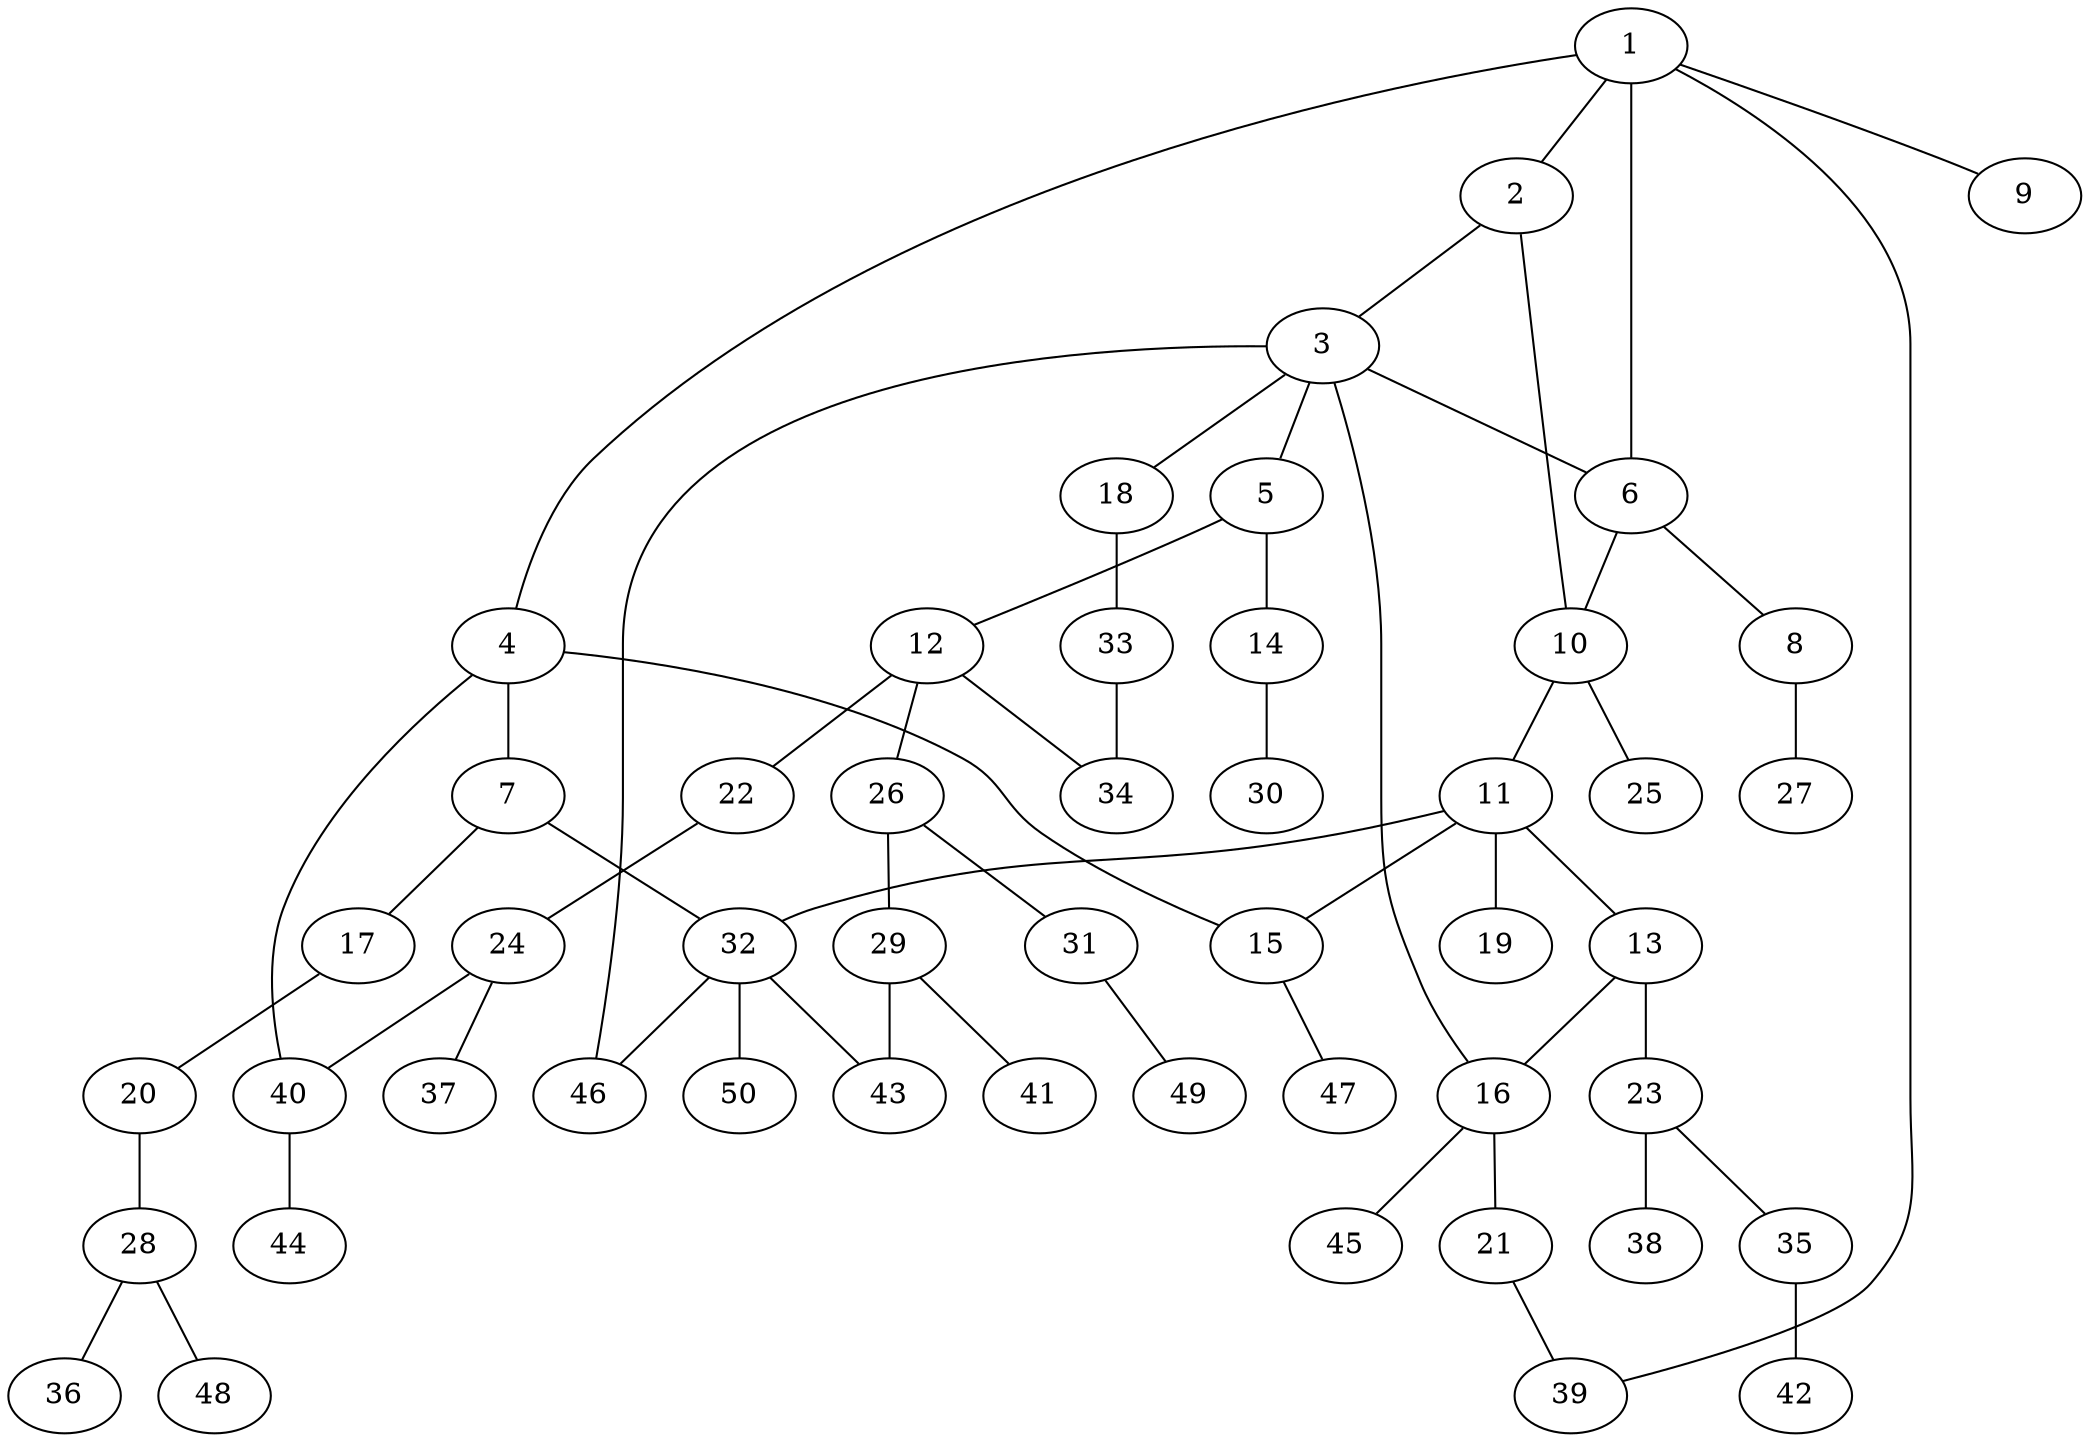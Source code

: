 graph graphname {1--2
1--4
1--6
1--9
1--39
2--3
2--10
3--5
3--6
3--16
3--18
3--46
4--7
4--15
4--40
5--12
5--14
6--8
6--10
7--17
7--32
8--27
10--11
10--25
11--13
11--15
11--19
11--32
12--22
12--26
12--34
13--16
13--23
14--30
15--47
16--21
16--45
17--20
18--33
20--28
21--39
22--24
23--35
23--38
24--37
24--40
26--29
26--31
28--36
28--48
29--41
29--43
31--49
32--43
32--46
32--50
33--34
35--42
40--44
}